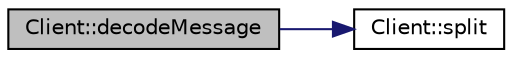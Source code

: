 digraph "Client::decodeMessage"
{
 // LATEX_PDF_SIZE
  edge [fontname="Helvetica",fontsize="10",labelfontname="Helvetica",labelfontsize="10"];
  node [fontname="Helvetica",fontsize="10",shape=record];
  rankdir="LR";
  Node1 [label="Client::decodeMessage",height=0.2,width=0.4,color="black", fillcolor="grey75", style="filled", fontcolor="black",tooltip="The decoder which classifies the content of the message and splits up the content accordingly."];
  Node1 -> Node2 [color="midnightblue",fontsize="10",style="solid",fontname="Helvetica"];
  Node2 [label="Client::split",height=0.2,width=0.4,color="black", fillcolor="white", style="filled",URL="$class_client.html#a735429c44f5a1b24695e0cffaf1d5c41",tooltip="Splitting up the received message string at the specified delimiter."];
}
